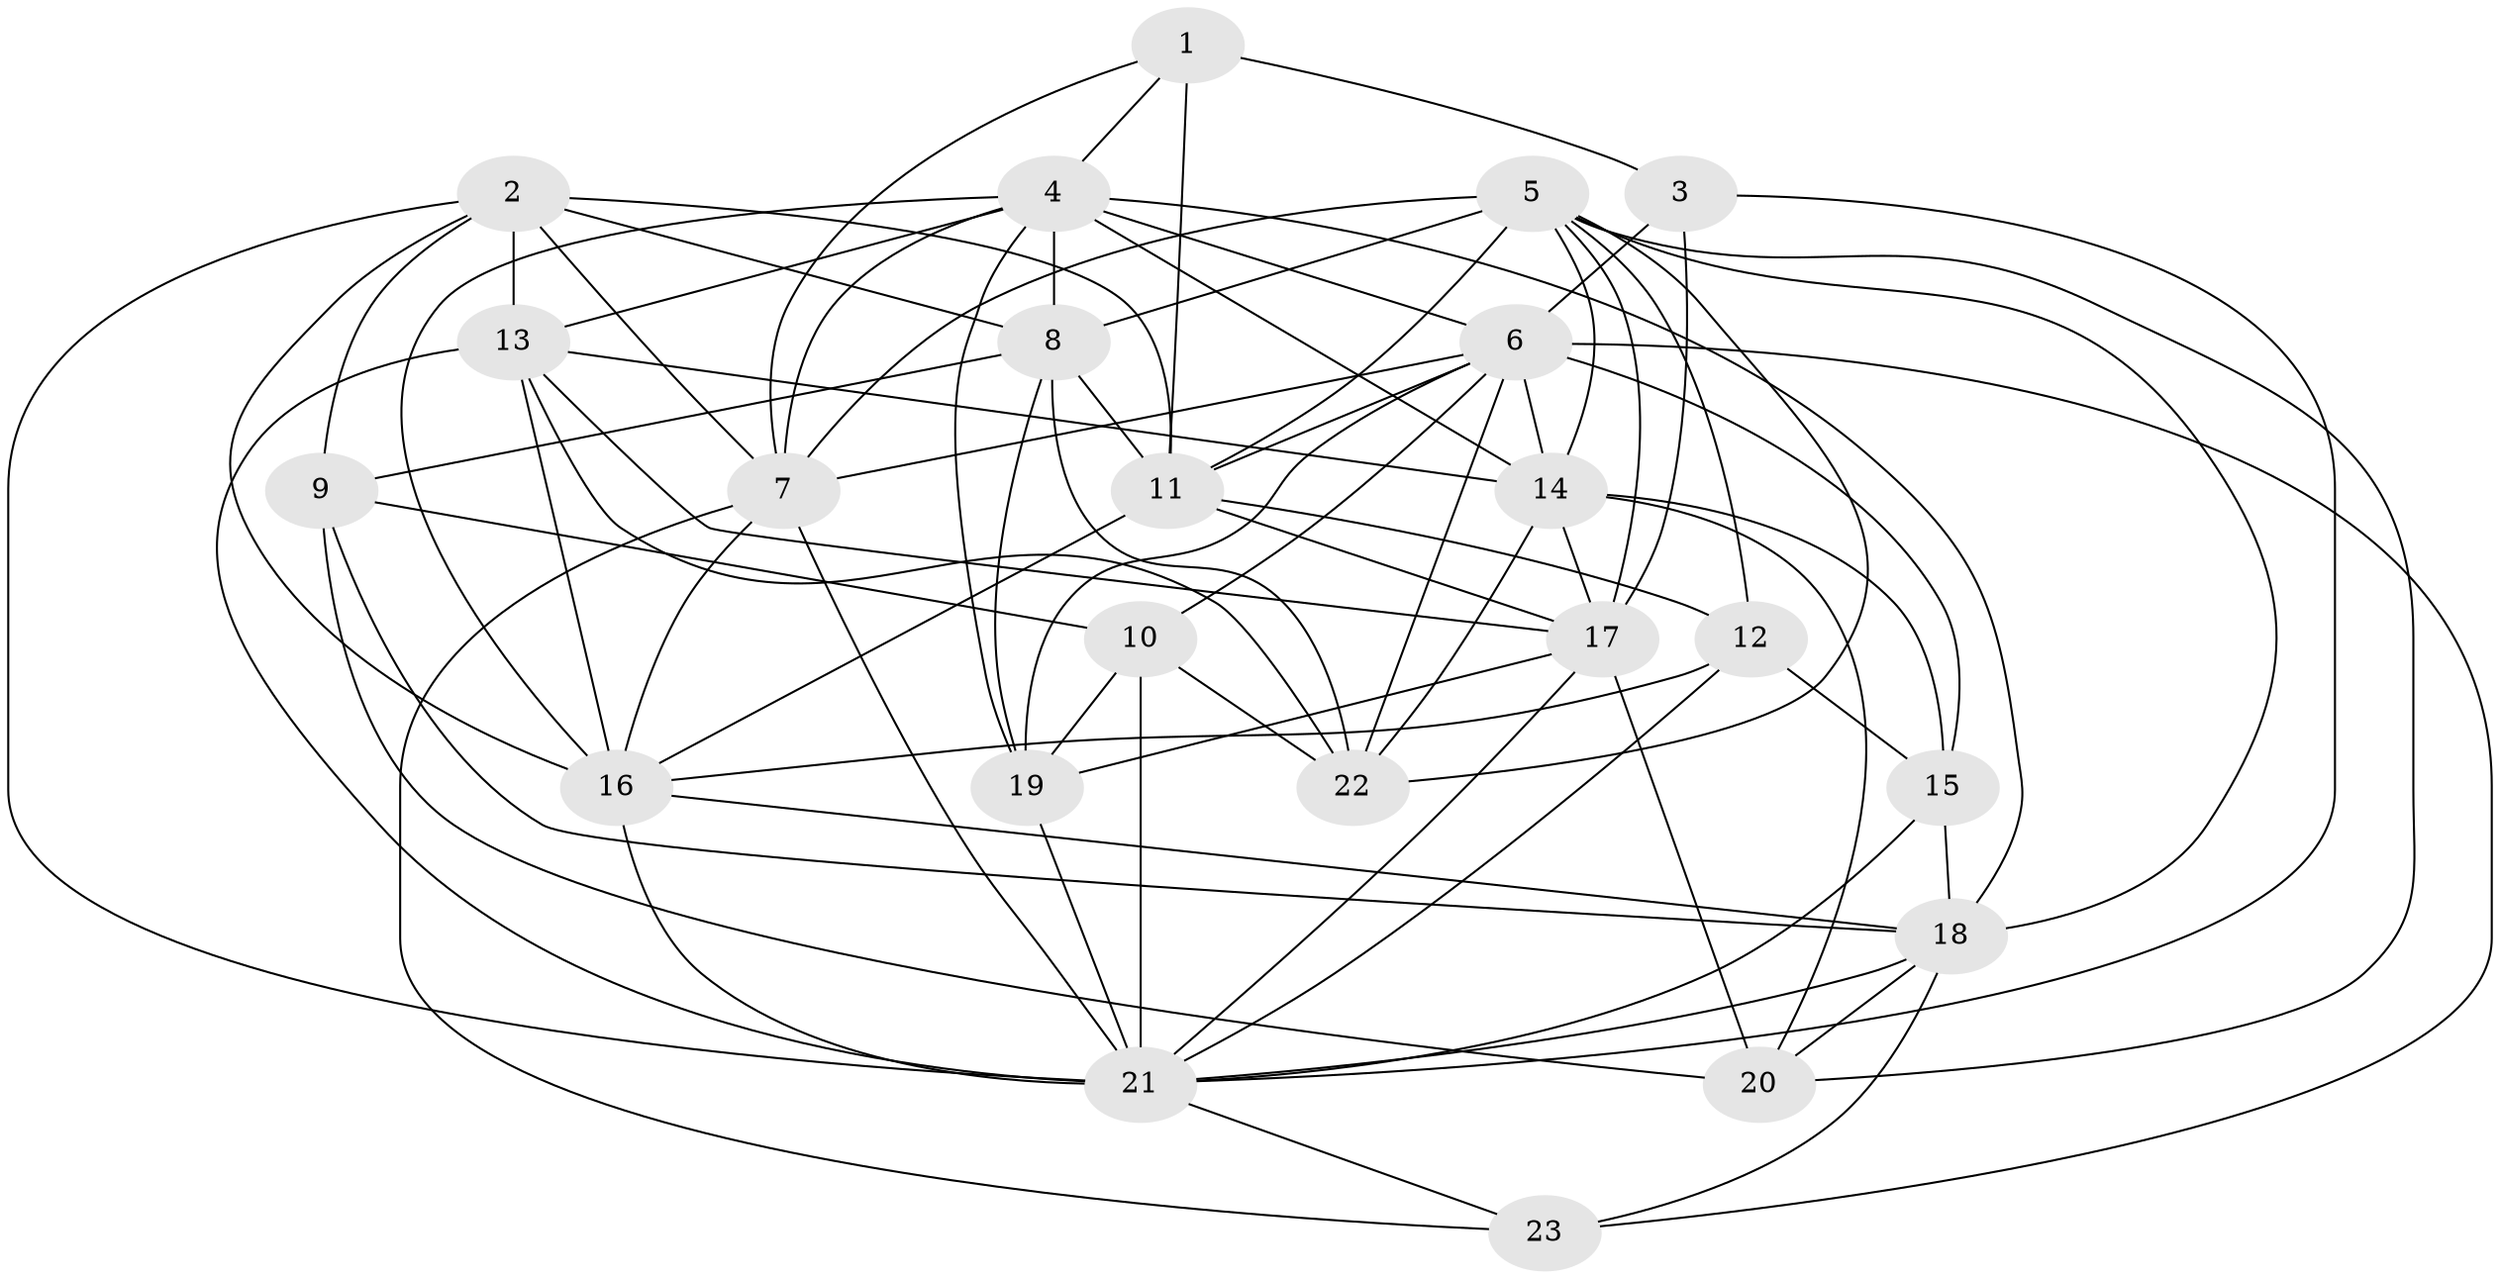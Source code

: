 // original degree distribution, {5: 0.15789473684210525, 6: 0.15789473684210525, 3: 0.23684210526315788, 2: 0.14473684210526316, 4: 0.2894736842105263, 8: 0.013157894736842105}
// Generated by graph-tools (version 1.1) at 2025/37/03/04/25 23:37:11]
// undirected, 23 vertices, 79 edges
graph export_dot {
  node [color=gray90,style=filled];
  1;
  2;
  3;
  4;
  5;
  6;
  7;
  8;
  9;
  10;
  11;
  12;
  13;
  14;
  15;
  16;
  17;
  18;
  19;
  20;
  21;
  22;
  23;
  1 -- 3 [weight=1.0];
  1 -- 4 [weight=1.0];
  1 -- 7 [weight=1.0];
  1 -- 11 [weight=1.0];
  2 -- 7 [weight=1.0];
  2 -- 8 [weight=1.0];
  2 -- 9 [weight=1.0];
  2 -- 11 [weight=1.0];
  2 -- 13 [weight=1.0];
  2 -- 16 [weight=1.0];
  2 -- 21 [weight=1.0];
  3 -- 6 [weight=2.0];
  3 -- 17 [weight=1.0];
  3 -- 21 [weight=1.0];
  4 -- 6 [weight=1.0];
  4 -- 7 [weight=1.0];
  4 -- 8 [weight=2.0];
  4 -- 13 [weight=1.0];
  4 -- 14 [weight=1.0];
  4 -- 16 [weight=1.0];
  4 -- 18 [weight=1.0];
  4 -- 19 [weight=1.0];
  5 -- 7 [weight=3.0];
  5 -- 8 [weight=1.0];
  5 -- 11 [weight=2.0];
  5 -- 12 [weight=1.0];
  5 -- 14 [weight=1.0];
  5 -- 17 [weight=2.0];
  5 -- 18 [weight=1.0];
  5 -- 20 [weight=1.0];
  5 -- 22 [weight=1.0];
  6 -- 7 [weight=1.0];
  6 -- 10 [weight=1.0];
  6 -- 11 [weight=1.0];
  6 -- 14 [weight=1.0];
  6 -- 15 [weight=1.0];
  6 -- 19 [weight=1.0];
  6 -- 22 [weight=1.0];
  6 -- 23 [weight=1.0];
  7 -- 16 [weight=1.0];
  7 -- 21 [weight=1.0];
  7 -- 23 [weight=1.0];
  8 -- 9 [weight=1.0];
  8 -- 11 [weight=2.0];
  8 -- 19 [weight=1.0];
  8 -- 22 [weight=1.0];
  9 -- 10 [weight=1.0];
  9 -- 18 [weight=2.0];
  9 -- 20 [weight=1.0];
  10 -- 19 [weight=1.0];
  10 -- 21 [weight=2.0];
  10 -- 22 [weight=2.0];
  11 -- 12 [weight=2.0];
  11 -- 16 [weight=1.0];
  11 -- 17 [weight=1.0];
  12 -- 15 [weight=1.0];
  12 -- 16 [weight=1.0];
  12 -- 21 [weight=1.0];
  13 -- 14 [weight=2.0];
  13 -- 16 [weight=1.0];
  13 -- 17 [weight=1.0];
  13 -- 21 [weight=2.0];
  13 -- 22 [weight=1.0];
  14 -- 15 [weight=1.0];
  14 -- 17 [weight=1.0];
  14 -- 20 [weight=1.0];
  14 -- 22 [weight=2.0];
  15 -- 18 [weight=1.0];
  15 -- 21 [weight=1.0];
  16 -- 18 [weight=1.0];
  16 -- 21 [weight=2.0];
  17 -- 19 [weight=1.0];
  17 -- 20 [weight=1.0];
  17 -- 21 [weight=2.0];
  18 -- 20 [weight=1.0];
  18 -- 21 [weight=1.0];
  18 -- 23 [weight=1.0];
  19 -- 21 [weight=1.0];
  21 -- 23 [weight=1.0];
}
